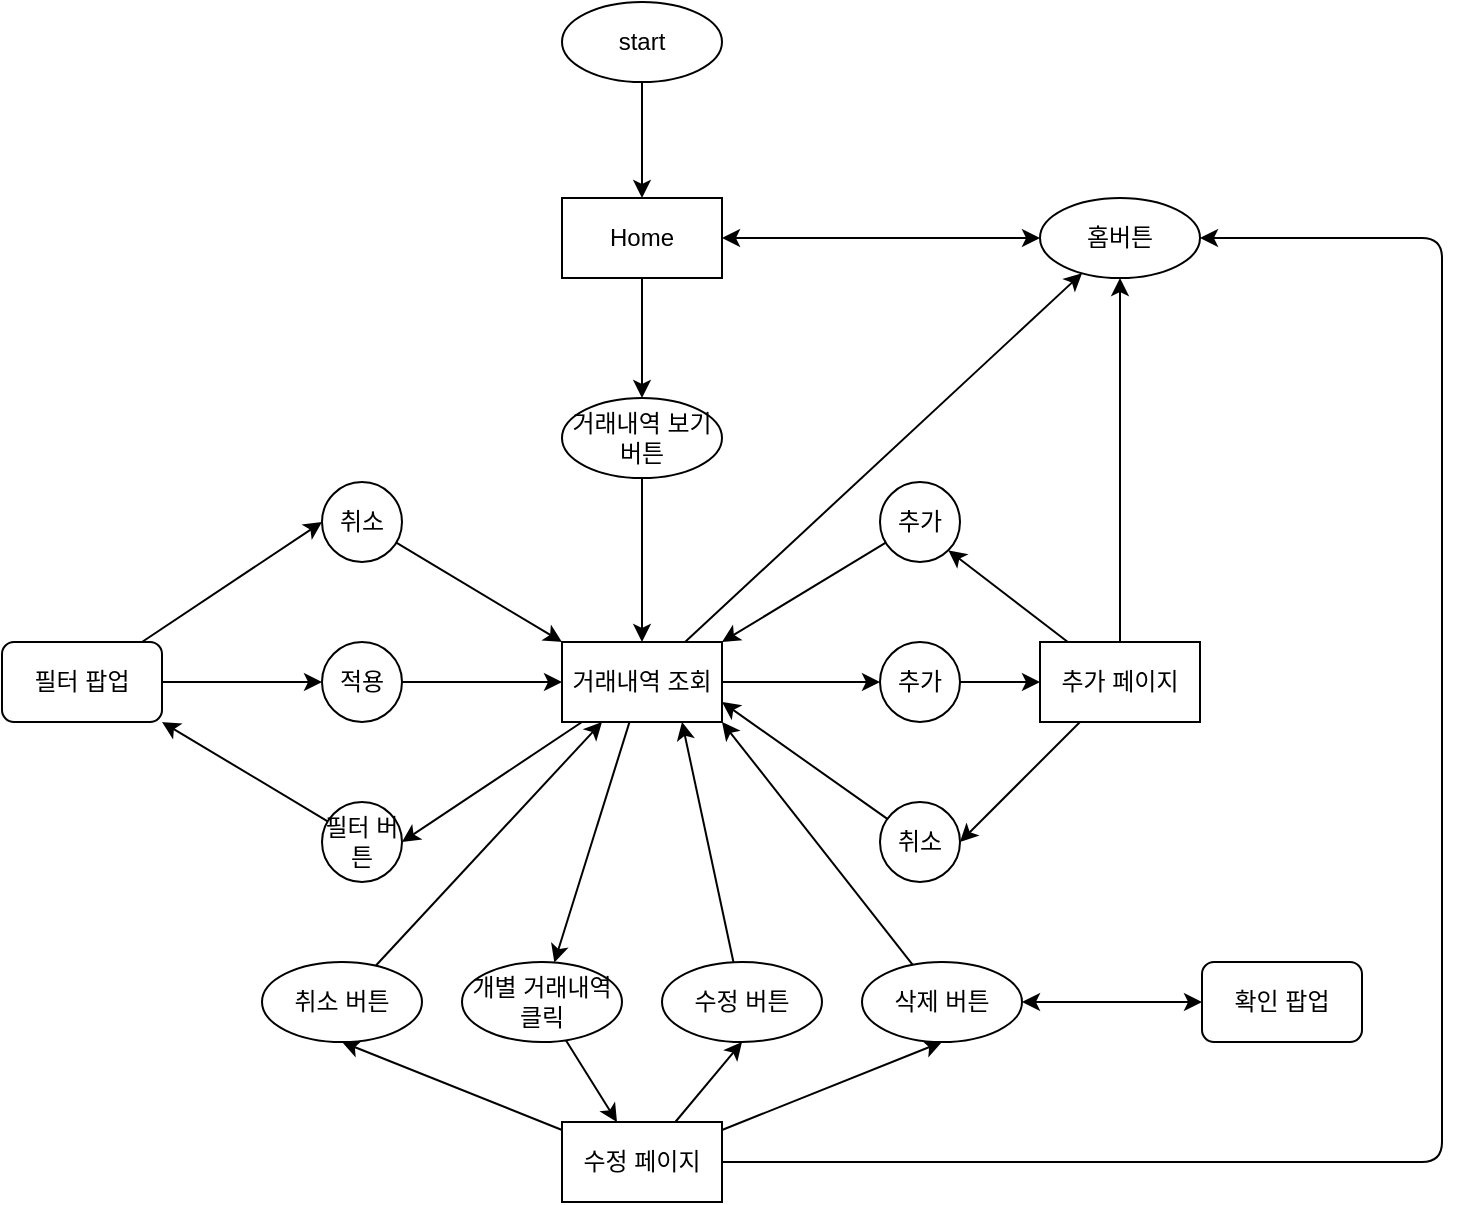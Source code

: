 <mxfile>
    <diagram id="hBAnlf0_lBQAXmszbUaK" name="Page-1">
        <mxGraphModel dx="875" dy="672" grid="1" gridSize="10" guides="1" tooltips="1" connect="1" arrows="1" fold="1" page="1" pageScale="1" pageWidth="1200" pageHeight="1600" math="0" shadow="0">
            <root>
                <mxCell id="0"/>
                <mxCell id="1" parent="0"/>
                <mxCell id="5" style="edgeStyle=none;html=1;entryX=0.5;entryY=0;entryDx=0;entryDy=0;" edge="1" parent="1" source="2" target="3">
                    <mxGeometry relative="1" as="geometry"/>
                </mxCell>
                <mxCell id="2" value="start" style="ellipse;whiteSpace=wrap;html=1;" vertex="1" parent="1">
                    <mxGeometry x="360" y="40" width="80" height="40" as="geometry"/>
                </mxCell>
                <mxCell id="6" style="edgeStyle=none;html=1;" edge="1" parent="1" source="3" target="4">
                    <mxGeometry relative="1" as="geometry"/>
                </mxCell>
                <mxCell id="3" value="Home" style="rounded=0;whiteSpace=wrap;html=1;" vertex="1" parent="1">
                    <mxGeometry x="360" y="138" width="80" height="40" as="geometry"/>
                </mxCell>
                <mxCell id="48" style="edgeStyle=none;html=1;entryX=0.5;entryY=0;entryDx=0;entryDy=0;" edge="1" parent="1" source="4" target="8">
                    <mxGeometry relative="1" as="geometry"/>
                </mxCell>
                <mxCell id="4" value="거래내역 보기 버튼" style="ellipse;whiteSpace=wrap;html=1;" vertex="1" parent="1">
                    <mxGeometry x="360" y="238" width="80" height="40" as="geometry"/>
                </mxCell>
                <mxCell id="26" style="edgeStyle=none;html=1;entryX=1;entryY=0.5;entryDx=0;entryDy=0;" edge="1" parent="1" source="8" target="16">
                    <mxGeometry relative="1" as="geometry"/>
                </mxCell>
                <mxCell id="29" style="edgeStyle=none;html=1;" edge="1" parent="1" source="8" target="13">
                    <mxGeometry relative="1" as="geometry"/>
                </mxCell>
                <mxCell id="56" style="edgeStyle=none;html=1;entryX=0;entryY=0.5;entryDx=0;entryDy=0;" edge="1" parent="1" source="8" target="55">
                    <mxGeometry relative="1" as="geometry"/>
                </mxCell>
                <mxCell id="63" style="edgeStyle=none;html=1;" edge="1" parent="1" source="8" target="11">
                    <mxGeometry relative="1" as="geometry"/>
                </mxCell>
                <mxCell id="8" value="거래내역 조회" style="rounded=0;whiteSpace=wrap;html=1;" vertex="1" parent="1">
                    <mxGeometry x="360" y="360" width="80" height="40" as="geometry"/>
                </mxCell>
                <mxCell id="38" style="edgeStyle=none;html=1;entryX=0.5;entryY=1;entryDx=0;entryDy=0;" edge="1" parent="1" source="9" target="14">
                    <mxGeometry relative="1" as="geometry"/>
                </mxCell>
                <mxCell id="41" style="edgeStyle=none;html=1;entryX=0.5;entryY=1;entryDx=0;entryDy=0;" edge="1" parent="1" source="9" target="33">
                    <mxGeometry relative="1" as="geometry"/>
                </mxCell>
                <mxCell id="43" style="edgeStyle=none;html=1;entryX=0.5;entryY=1;entryDx=0;entryDy=0;" edge="1" parent="1" source="9" target="28">
                    <mxGeometry relative="1" as="geometry"/>
                </mxCell>
                <mxCell id="53" style="edgeStyle=none;html=1;entryX=1;entryY=0.5;entryDx=0;entryDy=0;" edge="1" parent="1" source="9" target="11">
                    <mxGeometry relative="1" as="geometry">
                        <mxPoint x="810" y="540" as="targetPoint"/>
                        <Array as="points">
                            <mxPoint x="800" y="620"/>
                            <mxPoint x="800" y="158"/>
                        </Array>
                    </mxGeometry>
                </mxCell>
                <mxCell id="9" value="수정 페이지" style="rounded=0;whiteSpace=wrap;html=1;" vertex="1" parent="1">
                    <mxGeometry x="360" y="600" width="80" height="40" as="geometry"/>
                </mxCell>
                <mxCell id="52" style="edgeStyle=none;html=1;entryX=0.5;entryY=1;entryDx=0;entryDy=0;exitX=0.5;exitY=0;exitDx=0;exitDy=0;" edge="1" parent="1" source="10" target="11">
                    <mxGeometry relative="1" as="geometry">
                        <mxPoint x="629" y="290" as="sourcePoint"/>
                    </mxGeometry>
                </mxCell>
                <mxCell id="58" style="edgeStyle=none;html=1;entryX=1;entryY=1;entryDx=0;entryDy=0;" edge="1" parent="1" source="10" target="47">
                    <mxGeometry relative="1" as="geometry"/>
                </mxCell>
                <mxCell id="60" style="edgeStyle=none;html=1;entryX=1;entryY=0.5;entryDx=0;entryDy=0;" edge="1" parent="1" source="10" target="54">
                    <mxGeometry relative="1" as="geometry"/>
                </mxCell>
                <mxCell id="10" value="추가 페이지" style="rounded=0;whiteSpace=wrap;html=1;" vertex="1" parent="1">
                    <mxGeometry x="599" y="360" width="80" height="40" as="geometry"/>
                </mxCell>
                <mxCell id="11" value="홈버튼" style="ellipse;whiteSpace=wrap;html=1;" vertex="1" parent="1">
                    <mxGeometry x="599" y="138" width="80" height="40" as="geometry"/>
                </mxCell>
                <mxCell id="30" value="" style="edgeStyle=none;html=1;" edge="1" parent="1" source="13" target="9">
                    <mxGeometry relative="1" as="geometry"/>
                </mxCell>
                <mxCell id="13" value="개별 거래내역 클릭" style="ellipse;whiteSpace=wrap;html=1;" vertex="1" parent="1">
                    <mxGeometry x="310" y="520" width="80" height="40" as="geometry"/>
                </mxCell>
                <mxCell id="40" style="edgeStyle=none;html=1;entryX=0.25;entryY=1;entryDx=0;entryDy=0;" edge="1" parent="1" source="14" target="8">
                    <mxGeometry relative="1" as="geometry"/>
                </mxCell>
                <mxCell id="14" value="취소 버튼" style="ellipse;whiteSpace=wrap;html=1;" vertex="1" parent="1">
                    <mxGeometry x="210" y="520" width="80" height="40" as="geometry"/>
                </mxCell>
                <mxCell id="22" style="edgeStyle=none;html=1;entryX=0;entryY=0.5;entryDx=0;entryDy=0;" edge="1" parent="1" source="15" target="17">
                    <mxGeometry relative="1" as="geometry"/>
                </mxCell>
                <mxCell id="23" style="edgeStyle=none;html=1;entryX=0;entryY=0.5;entryDx=0;entryDy=0;" edge="1" parent="1" source="15" target="19">
                    <mxGeometry relative="1" as="geometry"/>
                </mxCell>
                <mxCell id="15" value="필터 팝업" style="rounded=1;whiteSpace=wrap;html=1;" vertex="1" parent="1">
                    <mxGeometry x="80" y="360" width="80" height="40" as="geometry"/>
                </mxCell>
                <mxCell id="27" style="edgeStyle=none;html=1;entryX=1;entryY=1;entryDx=0;entryDy=0;" edge="1" parent="1" source="16" target="15">
                    <mxGeometry relative="1" as="geometry"/>
                </mxCell>
                <mxCell id="16" value="필터 버튼" style="ellipse;whiteSpace=wrap;html=1;" vertex="1" parent="1">
                    <mxGeometry x="240" y="440" width="40" height="40" as="geometry"/>
                </mxCell>
                <mxCell id="25" style="edgeStyle=none;html=1;entryX=0;entryY=0.5;entryDx=0;entryDy=0;" edge="1" parent="1" source="17" target="8">
                    <mxGeometry relative="1" as="geometry"/>
                </mxCell>
                <mxCell id="17" value="적용" style="ellipse;whiteSpace=wrap;html=1;" vertex="1" parent="1">
                    <mxGeometry x="240" y="360" width="40" height="40" as="geometry"/>
                </mxCell>
                <mxCell id="24" style="edgeStyle=none;html=1;entryX=0;entryY=0;entryDx=0;entryDy=0;" edge="1" parent="1" source="19" target="8">
                    <mxGeometry relative="1" as="geometry"/>
                </mxCell>
                <mxCell id="19" value="취소" style="ellipse;whiteSpace=wrap;html=1;" vertex="1" parent="1">
                    <mxGeometry x="240" y="280" width="40" height="40" as="geometry"/>
                </mxCell>
                <mxCell id="44" style="edgeStyle=none;html=1;entryX=0.75;entryY=1;entryDx=0;entryDy=0;" edge="1" parent="1" source="28" target="8">
                    <mxGeometry relative="1" as="geometry"/>
                </mxCell>
                <mxCell id="28" value="수정 버튼" style="ellipse;whiteSpace=wrap;html=1;" vertex="1" parent="1">
                    <mxGeometry x="410" y="520" width="80" height="40" as="geometry"/>
                </mxCell>
                <mxCell id="42" style="edgeStyle=none;html=1;entryX=1;entryY=1;entryDx=0;entryDy=0;" edge="1" parent="1" source="33" target="8">
                    <mxGeometry relative="1" as="geometry"/>
                </mxCell>
                <mxCell id="33" value="삭제 버튼" style="ellipse;whiteSpace=wrap;html=1;" vertex="1" parent="1">
                    <mxGeometry x="510" y="520" width="80" height="40" as="geometry"/>
                </mxCell>
                <mxCell id="45" value="확인 팝업" style="rounded=1;whiteSpace=wrap;html=1;" vertex="1" parent="1">
                    <mxGeometry x="680" y="520" width="80" height="40" as="geometry"/>
                </mxCell>
                <mxCell id="46" value="" style="endArrow=classic;startArrow=classic;html=1;exitX=1;exitY=0.5;exitDx=0;exitDy=0;entryX=0;entryY=0.5;entryDx=0;entryDy=0;" edge="1" parent="1" source="33" target="45">
                    <mxGeometry width="50" height="50" relative="1" as="geometry">
                        <mxPoint x="400" y="510" as="sourcePoint"/>
                        <mxPoint x="450" y="460" as="targetPoint"/>
                    </mxGeometry>
                </mxCell>
                <mxCell id="59" style="edgeStyle=none;html=1;entryX=1;entryY=0;entryDx=0;entryDy=0;" edge="1" parent="1" source="47" target="8">
                    <mxGeometry relative="1" as="geometry"/>
                </mxCell>
                <mxCell id="47" value="추가" style="ellipse;whiteSpace=wrap;html=1;" vertex="1" parent="1">
                    <mxGeometry x="519" y="280" width="40" height="40" as="geometry"/>
                </mxCell>
                <mxCell id="51" value="" style="endArrow=classic;startArrow=classic;html=1;exitX=1;exitY=0.5;exitDx=0;exitDy=0;entryX=0;entryY=0.5;entryDx=0;entryDy=0;" edge="1" parent="1" source="3" target="11">
                    <mxGeometry width="50" height="50" relative="1" as="geometry">
                        <mxPoint x="400" y="310" as="sourcePoint"/>
                        <mxPoint x="450" y="260" as="targetPoint"/>
                    </mxGeometry>
                </mxCell>
                <mxCell id="61" style="edgeStyle=none;html=1;entryX=1;entryY=0.75;entryDx=0;entryDy=0;" edge="1" parent="1" source="54" target="8">
                    <mxGeometry relative="1" as="geometry"/>
                </mxCell>
                <mxCell id="54" value="취소" style="ellipse;whiteSpace=wrap;html=1;" vertex="1" parent="1">
                    <mxGeometry x="519" y="440" width="40" height="40" as="geometry"/>
                </mxCell>
                <mxCell id="57" style="edgeStyle=none;html=1;" edge="1" parent="1" source="55" target="10">
                    <mxGeometry relative="1" as="geometry"/>
                </mxCell>
                <mxCell id="55" value="추가" style="ellipse;whiteSpace=wrap;html=1;" vertex="1" parent="1">
                    <mxGeometry x="519" y="360" width="40" height="40" as="geometry"/>
                </mxCell>
            </root>
        </mxGraphModel>
    </diagram>
</mxfile>